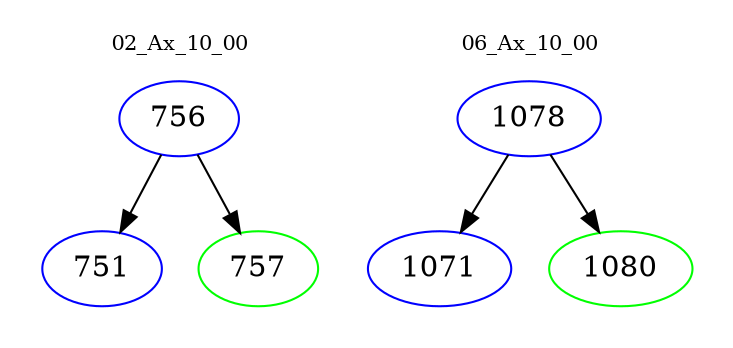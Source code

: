 digraph{
subgraph cluster_0 {
color = white
label = "02_Ax_10_00";
fontsize=10;
T0_756 [label="756", color="blue"]
T0_756 -> T0_751 [color="black"]
T0_751 [label="751", color="blue"]
T0_756 -> T0_757 [color="black"]
T0_757 [label="757", color="green"]
}
subgraph cluster_1 {
color = white
label = "06_Ax_10_00";
fontsize=10;
T1_1078 [label="1078", color="blue"]
T1_1078 -> T1_1071 [color="black"]
T1_1071 [label="1071", color="blue"]
T1_1078 -> T1_1080 [color="black"]
T1_1080 [label="1080", color="green"]
}
}
